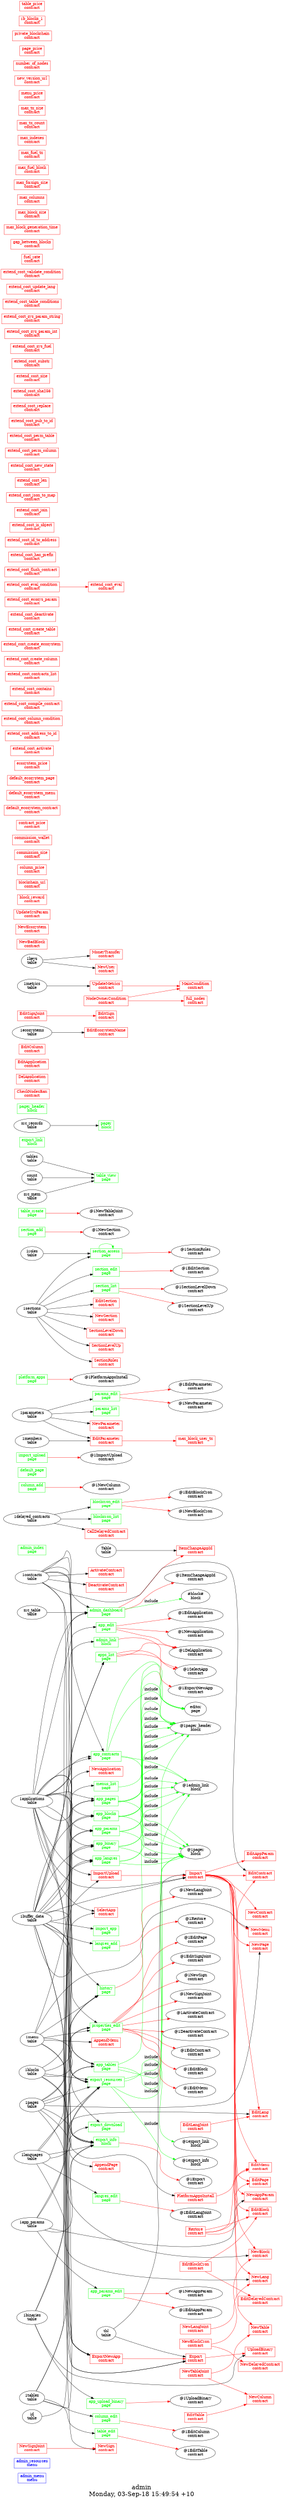 digraph G {
fontsize="24";
label="admin\nMonday, 03-Sep-18 15:49:54 +10";
nojustify=true;
ordering=out;
rankdir=LR;
size="30";
"admin_menu\nmenu" [color=blue, fontcolor=blue, group=menus, shape=record];
"admin_resources\nmenu" [color=blue, fontcolor=blue, group=menus, shape=record];
"admin_dashboard\npage" -> "ItemChangeAppId\ncontract"  [ color=red ]
"admin_dashboard\npage" -> "@1ItemChangeAppId\ncontract"  [ color=red ]
"1contracts\ntable" -> "admin_dashboard\npage"
"1applications\ntable" -> "admin_dashboard\npage"
"1buffer_data\ntable" -> "admin_dashboard\npage"
"src_table\ntable" -> "admin_dashboard\npage"
"admin_dashboard\npage" -> "#block#\nblock"  [ color=green, label=include ]
"admin_dashboard\npage" [color=green, fontcolor=green, group=pages, shape=record];
"admin_index\npage" [color=green, fontcolor=green, group=pages, shape=record];
"1buffer_data\ntable" -> "app_binary\npage"
"1applications\ntable" -> "app_binary\npage"
"1binaries\ntable" -> "app_binary\npage"
"app_binary\npage" -> "@1pager_header\nblock"  [ color=green, label=include ]
"app_binary\npage" -> "@1admin_link\nblock"  [ color=green, label=include ]
"app_binary\npage" -> "@1pager\nblock"  [ color=green, label=include ]
"app_binary\npage" [color=green, fontcolor=green, group=pages, shape=record];
"1buffer_data\ntable" -> "app_blocks\npage"
"1applications\ntable" -> "app_blocks\npage"
"1blocks\ntable" -> "app_blocks\npage"
"app_blocks\npage" -> "editor\npage"  [ color=green ]
"app_blocks\npage" -> "@1pager_header\nblock"  [ color=green, label=include ]
"app_blocks\npage" -> "@1admin_link\nblock"  [ color=green, label=include ]
"app_blocks\npage" -> "@1pager\nblock"  [ color=green, label=include ]
"app_blocks\npage" [color=green, fontcolor=green, group=pages, shape=record];
"1buffer_data\ntable" -> "app_contracts\npage"
"1applications\ntable" -> "app_contracts\npage"
"1contracts\ntable" -> "app_contracts\npage"
"app_contracts\npage" -> "editor\npage"  [ color=green ]
"app_contracts\npage" -> "@1pager_header\nblock"  [ color=green, label=include ]
"app_contracts\npage" -> "@1admin_link\nblock"  [ color=green, label=include ]
"app_contracts\npage" -> "@1pager\nblock"  [ color=green, label=include ]
"app_contracts\npage" [color=green, fontcolor=green, group=pages, shape=record];
"app_edit\npage" -> "@1DelApplication\ncontract"  [ color=red ]
"app_edit\npage" -> "@1EditApplication\ncontract"  [ color=red ]
"app_edit\npage" -> "@1NewApplication\ncontract"  [ color=red ]
"1applications\ntable" -> "app_edit\npage"
"app_edit\npage" [color=green, fontcolor=green, group=pages, shape=record];
"1buffer_data\ntable" -> "app_langres\npage"
"1applications\ntable" -> "app_langres\npage"
"1languages\ntable" -> "app_langres\npage"
"app_langres\npage" -> "@1pager_header\nblock"  [ color=green, label=include ]
"app_langres\npage" -> "@1admin_link\nblock"  [ color=green, label=include ]
"app_langres\npage" -> "@1pager\nblock"  [ color=green, label=include ]
"app_langres\npage" [color=green, fontcolor=green, group=pages, shape=record];
"1buffer_data\ntable" -> "app_pages\npage"
"1applications\ntable" -> "app_pages\npage"
"1pages\ntable" -> "app_pages\npage"
"app_pages\npage" -> "editor\npage"  [ color=green ]
"app_pages\npage" -> "@1pager_header\nblock"  [ color=green, label=include ]
"app_pages\npage" -> "@1admin_link\nblock"  [ color=green, label=include ]
"app_pages\npage" -> "@1pager\nblock"  [ color=green, label=include ]
"app_pages\npage" [color=green, fontcolor=green, group=pages, shape=record];
"1buffer_data\ntable" -> "app_params\npage"
"1applications\ntable" -> "app_params\npage"
"1app_params\ntable" -> "app_params\npage"
"app_params\npage" -> "@1pager_header\nblock"  [ color=green, label=include ]
"app_params\npage" -> "@1admin_link\nblock"  [ color=green, label=include ]
"app_params\npage" -> "@1pager\nblock"  [ color=green, label=include ]
"app_params\npage" [color=green, fontcolor=green, group=pages, shape=record];
"app_params_edit\npage" -> "@1NewAppParam\ncontract"  [ color=red ]
"app_params_edit\npage" -> "@1EditAppParam\ncontract"  [ color=red ]
"1app_params\ntable" -> "app_params_edit\npage"
"app_params_edit\npage" [color=green, fontcolor=green, group=pages, shape=record];
"1buffer_data\ntable" -> "app_tables\npage"
"1applications\ntable" -> "app_tables\npage"
"1tables\ntable" -> "app_tables\npage"
"id\ntable" -> "app_tables\npage"
"app_tables\npage" -> "@1pager_header\nblock"  [ color=green, label=include ]
"app_tables\npage" -> "@1admin_link\nblock"  [ color=green, label=include ]
"app_tables\npage" -> "@1pager\nblock"  [ color=green, label=include ]
"app_tables\npage" [color=green, fontcolor=green, group=pages, shape=record];
"app_upload_binary\npage" -> "@1UploadBinary\ncontract"  [ color=red ]
"1binaries\ntable" -> "app_upload_binary\npage"
"app_upload_binary\npage" [color=green, fontcolor=green, group=pages, shape=record];
"apps_list\npage" -> "@1DelApplication\ncontract"  [ color=red ]
"apps_list\npage" -> "@1ExportNewApp\ncontract"  [ color=red ]
"apps_list\npage" -> "@1SelectApp\ncontract"  [ color=red ]
"1applications\ntable" -> "apps_list\npage"
"1buffer_data\ntable" -> "apps_list\npage"
"apps_list\npage" [color=green, fontcolor=green, group=pages, shape=record];
"blockcron_edit\npage" -> "@1EditBlockCron\ncontract"  [ color=red ]
"blockcron_edit\npage" -> "@1NewBlockCron\ncontract"  [ color=red ]
"1delayed_contracts\ntable" -> "blockcron_edit\npage"
"blockcron_edit\npage" [color=green, fontcolor=green, group=pages, shape=record];
"1delayed_contracts\ntable" -> "blockcron_list\npage"
"blockcron_list\npage" [color=green, fontcolor=green, group=pages, shape=record];
"column_add\npage" -> "@1NewColumn\ncontract"  [ color=red ]
"column_add\npage" [color=green, fontcolor=green, group=pages, shape=record];
"column_edit\npage" -> "@1EditColumn\ncontract"  [ color=red ]
"1tables\ntable" -> "column_edit\npage"
"column_edit\npage" [color=green, fontcolor=green, group=pages, shape=record];
"default_page\npage" [color=green, fontcolor=green, group=pages, shape=record];
"1binaries\ntable" -> "export_download\npage"
"1buffer_data\ntable" -> "export_download\npage"
"export_download\npage" [color=green, fontcolor=green, group=pages, shape=record];
"1buffer_data\ntable" -> "export_resources\npage"
"1pages\ntable" -> "export_resources\npage"
"1blocks\ntable" -> "export_resources\npage"
"1menu\ntable" -> "export_resources\npage"
"1app_params\ntable" -> "export_resources\npage"
"1languages\ntable" -> "export_resources\npage"
"1contracts\ntable" -> "export_resources\npage"
"1tables\ntable" -> "export_resources\npage"
"export_resources\npage" -> "@1export_link\nblock"  [ color=green, label=include ]
"export_resources\npage" -> "@1pager_header\nblock"  [ color=green, label=include ]
"export_resources\npage" -> "@1pager\nblock"  [ color=green, label=include ]
"export_resources\npage" -> "@1export_info\nblock"  [ color=green, label=include ]
"export_resources\npage" [color=green, fontcolor=green, group=pages, shape=record];
"history\npage" -> "@1Restore\ncontract"  [ color=red ]
"1pages\ntable" -> "history\npage"
"1blocks\ntable" -> "history\npage"
"1contracts\ntable" -> "history\npage"
"1menu\ntable" -> "history\npage"
"history\npage" [color=green, fontcolor=green, group=pages, shape=record];
"1buffer_data\ntable" -> "import_app\npage"
"import_app\npage" [color=green, fontcolor=green, group=pages, shape=record];
"import_upload\npage" -> "@1ImportUpload\ncontract"  [ color=red ]
"import_upload\npage" [color=green, fontcolor=green, group=pages, shape=record];
"langres_add\npage" -> "@1NewLangJoint\ncontract"  [ color=red ]
"1buffer_data\ntable" -> "langres_add\npage"
"langres_add\npage" [color=green, fontcolor=green, group=pages, shape=record];
"langres_edit\npage" -> "@1EditLangJoint\ncontract"  [ color=red ]
"1languages\ntable" -> "langres_edit\npage"
"langres_edit\npage" [color=green, fontcolor=green, group=pages, shape=record];
"1menu\ntable" -> "menus_list\npage"
"menus_list\npage" -> "editor\npage"  [ color=green ]
"menus_list\npage" [color=green, fontcolor=green, group=pages, shape=record];
"params_edit\npage" -> "@1EditParameter\ncontract"  [ color=red ]
"params_edit\npage" -> "@1NewParameter\ncontract"  [ color=red ]
"1parameters\ntable" -> "params_edit\npage"
"params_edit\npage" [color=green, fontcolor=green, group=pages, shape=record];
"1parameters\ntable" -> "params_list\npage"
"params_list\npage" [color=green, fontcolor=green, group=pages, shape=record];
"platform_apps\npage" -> "@1PlatformAppsInstall\ncontract"  [ color=red ]
"platform_apps\npage" [color=green, fontcolor=green, group=pages, shape=record];
"properties_edit\npage" -> "@1EditPage\ncontract"  [ color=red ]
"properties_edit\npage" -> "@1EditSignJoint\ncontract"  [ color=red ]
"properties_edit\npage" -> "@1NewSign\ncontract"  [ color=red ]
"properties_edit\npage" -> "@1NewSignJoint\ncontract"  [ color=red ]
"properties_edit\npage" -> "@1ActivateContract\ncontract"  [ color=red ]
"properties_edit\npage" -> "@1DeactivateContract\ncontract"  [ color=red ]
"properties_edit\npage" -> "@1EditContract\ncontract"  [ color=red ]
"properties_edit\npage" -> "@1EditBlock\ncontract"  [ color=red ]
"properties_edit\npage" -> "@1EditMenu\ncontract"  [ color=red ]
"1pages\ntable" -> "properties_edit\npage"
"1menu\ntable" -> "properties_edit\npage"
"1contracts\ntable" -> "properties_edit\npage"
"1blocks\ntable" -> "properties_edit\npage"
"properties_edit\npage" [color=green, fontcolor=green, group=pages, shape=record];
"section_access\npage" -> "@1SectionRoles\ncontract"  [ color=red ]
"1sections\ntable" -> "section_access\npage"
"1roles\ntable" -> "section_access\npage"
"section_access\npage" -> "section_access\npage"  [ color=green ]
"section_access\npage" [color=green, fontcolor=green, group=pages, shape=record];
"section_add\npage" -> "@1NewSection\ncontract"  [ color=red ]
"section_add\npage" [color=green, fontcolor=green, group=pages, shape=record];
"section_edit\npage" -> "@1EditSection\ncontract"  [ color=red ]
"1sections\ntable" -> "section_edit\npage"
"section_edit\npage" [color=green, fontcolor=green, group=pages, shape=record];
"section_list\npage" -> "@1SectionLevelDown\ncontract"  [ color=red ]
"section_list\npage" -> "@1SectionLevelUp\ncontract"  [ color=red ]
"1sections\ntable" -> "section_list\npage"
"section_list\npage" [color=green, fontcolor=green, group=pages, shape=record];
"table_create\npage" -> "@1NewTableJoint\ncontract"  [ color=red ]
"table_create\npage" [color=green, fontcolor=green, group=pages, shape=record];
"table_edit\npage" -> "@1EditTable\ncontract"  [ color=red ]
"1tables\ntable" -> "table_edit\npage"
"table_edit\npage" [color=green, fontcolor=green, group=pages, shape=record];
"tables\ntable" -> "table_view\npage"
"count\ntable" -> "table_view\npage"
"src_mem\ntable" -> "table_view\npage"
"table_view\npage" [color=green, fontcolor=green, group=pages, shape=record];
"admin_link\nblock" -> "@1SelectApp\ncontract"  [ color=red ]
"1applications\ntable" -> "admin_link\nblock"
"admin_link\nblock" [color=green, fontcolor=green, group=blocks, shape=record];
"export_info\nblock" -> "@1Export\ncontract"  [ color=red ]
"1buffer_data\ntable" -> "export_info\nblock"
"1pages\ntable" -> "export_info\nblock"
"1blocks\ntable" -> "export_info\nblock"
"1app_params\ntable" -> "export_info\nblock"
"1languages\ntable" -> "export_info\nblock"
"1contracts\ntable" -> "export_info\nblock"
"1tables\ntable" -> "export_info\nblock"
"export_info\nblock" [color=green, fontcolor=green, group=blocks, shape=record];
"export_link\nblock" [color=green, fontcolor=green, group=blocks, shape=record];
"src_records\ntable" -> "pager\nblock"
"pager\nblock" [color=green, fontcolor=green, group=blocks, shape=record];
"pager_header\nblock" [color=green, fontcolor=green, group=blocks, shape=record];
"1contracts\ntable" -> "ActivateContract\ncontract"
"ActivateContract\ncontract" [color=red, fontcolor=red, group=contracts, shape=record];
"1menu\ntable" -> "AppendMenu\ncontract"
"AppendMenu\ncontract" [color=red, fontcolor=red, group=contracts, shape=record];
"1pages\ntable" -> "AppendPage\ncontract"
"AppendPage\ncontract" [color=red, fontcolor=red, group=contracts, shape=record];
"1delayed_contracts\ntable" -> "CallDelayedContract\ncontract"
"CallDelayedContract\ncontract" [color=red, fontcolor=red, group=contracts, shape=record];
"CheckNodesBan\ncontract" [color=red, fontcolor=red, group=contracts, shape=record];
"1contracts\ntable" -> "DeactivateContract\ncontract"
"DeactivateContract\ncontract" [color=red, fontcolor=red, group=contracts, shape=record];
"DelApplication\ncontract" [color=red, fontcolor=red, group=contracts, shape=record];
"EditAppParam\ncontract" [color=red, fontcolor=red, group=contracts, shape=record];
"EditApplication\ncontract" [color=red, fontcolor=red, group=contracts, shape=record];
"EditBlock\ncontract" [color=red, fontcolor=red, group=contracts, shape=record];
"EditBlockCron\ncontract" -> "EditBlock\ncontract"  [ color=red ]
"EditBlockCron\ncontract" -> "EditDelayedContract\ncontract"  [ color=red ]
"EditBlockCron\ncontract" [color=red, fontcolor=red, group=contracts, shape=record];
"EditColumn\ncontract" [color=red, fontcolor=red, group=contracts, shape=record];
"1contracts\ntable" -> "EditContract\ncontract"
"EditContract\ncontract" [color=red, fontcolor=red, group=contracts, shape=record];
"EditDelayedContract\ncontract" [color=red, fontcolor=red, group=contracts, shape=record];
"1ecosystems\ntable" -> "EditEcosystemName\ncontract"
"EditEcosystemName\ncontract" [color=red, fontcolor=red, group=contracts, shape=record];
"1languages\ntable" -> "EditLang\ncontract"
"EditLang\ncontract" [color=red, fontcolor=red, group=contracts, shape=record];
"EditLangJoint\ncontract" -> "EditLang\ncontract"  [ color=red ]
"EditLangJoint\ncontract" [color=red, fontcolor=red, group=contracts, shape=record];
"EditMenu\ncontract" [color=red, fontcolor=red, group=contracts, shape=record];
"EditPage\ncontract" [color=red, fontcolor=red, group=contracts, shape=record];
"EditParameter\ncontract" -> "max_block_user_tx\ncontract"  [ color=red ]
"1parameters\ntable" -> "EditParameter\ncontract"
"1members\ntable" -> "EditParameter\ncontract"
"EditParameter\ncontract" [color=red, fontcolor=red, group=contracts, shape=record];
"1sections\ntable" -> "EditSection\ncontract"
"EditSection\ncontract" [color=red, fontcolor=red, group=contracts, shape=record];
"EditSign\ncontract" [color=red, fontcolor=red, group=contracts, shape=record];
"EditSignJoint\ncontract" -> "EditSign\ncontract"  [ color=red ]
"EditSignJoint\ncontract" [color=red, fontcolor=red, group=contracts, shape=record];
"EditTable\ncontract" -> "NewColumn\ncontract"  [ color=red ]
"EditTable\ncontract" [color=red, fontcolor=red, group=contracts, shape=record];
"Export\ncontract" -> "UploadBinary\ncontract"  [ color=red ]
"tbl\ntable" -> "Export\ncontract"
"1buffer_data\ntable" -> "Export\ncontract"
"1applications\ntable" -> "Export\ncontract"
"Export\ncontract" [color=red, fontcolor=red, group=contracts, shape=record];
"ExportNewApp\ncontract" -> "Export\ncontract"  [ color=red ]
"1applications\ntable" -> "ExportNewApp\ncontract"
"1pages\ntable" -> "ExportNewApp\ncontract"
"1menu\ntable" -> "ExportNewApp\ncontract"
"1buffer_data\ntable" -> "ExportNewApp\ncontract"
"ExportNewApp\ncontract" [color=red, fontcolor=red, group=contracts, shape=record];
"Import\ncontract" -> "EditAppParam\ncontract"  [ color=red ]
"Import\ncontract" -> "EditBlock\ncontract"  [ color=red ]
"Import\ncontract" -> "EditContract\ncontract"  [ color=red ]
"Import\ncontract" -> "EditLang\ncontract"  [ color=red ]
"Import\ncontract" -> "EditMenu\ncontract"  [ color=red ]
"Import\ncontract" -> "EditPage\ncontract"  [ color=red ]
"Import\ncontract" -> "NewAppParam\ncontract"  [ color=red ]
"Import\ncontract" -> "NewBlock\ncontract"  [ color=red ]
"Import\ncontract" -> "NewContract\ncontract"  [ color=red ]
"Import\ncontract" -> "NewLang\ncontract"  [ color=red ]
"Import\ncontract" -> "NewMenu\ncontract"  [ color=red ]
"Import\ncontract" -> "NewPage\ncontract"  [ color=red ]
"Import\ncontract" -> "NewTable\ncontract"  [ color=red ]
"1buffer_data\ntable" -> "Import\ncontract"
"1applications\ntable" -> "Import\ncontract"
"tbl\ntable" -> "Import\ncontract"
"Import\ncontract" [color=red, fontcolor=red, group=contracts, shape=record];
"ImportUpload\ncontract" -> "Import\ncontract"  [ color=red ]
"1buffer_data\ntable" -> "ImportUpload\ncontract"
"1applications\ntable" -> "ImportUpload\ncontract"
"ImportUpload\ncontract" [color=red, fontcolor=red, group=contracts, shape=record];
"Table\ntable" -> "ItemChangeAppId\ncontract"
"ItemChangeAppId\ncontract" [color=red, fontcolor=red, group=contracts, shape=record];
"MainCondition\ncontract" [color=red, fontcolor=red, group=contracts, shape=record];
"1keys\ntable" -> "MoneyTransfer\ncontract"
"MoneyTransfer\ncontract" [color=red, fontcolor=red, group=contracts, shape=record];
"1app_params\ntable" -> "NewAppParam\ncontract"
"NewAppParam\ncontract" [color=red, fontcolor=red, group=contracts, shape=record];
"1applications\ntable" -> "NewApplication\ncontract"
"NewApplication\ncontract" [color=red, fontcolor=red, group=contracts, shape=record];
"NewBadBlock\ncontract" [color=red, fontcolor=red, group=contracts, shape=record];
"1blocks\ntable" -> "NewBlock\ncontract"
"NewBlock\ncontract" [color=red, fontcolor=red, group=contracts, shape=record];
"NewBlockCron\ncontract" -> "NewBlock\ncontract"  [ color=red ]
"NewBlockCron\ncontract" -> "NewDelayedContract\ncontract"  [ color=red ]
"NewBlockCron\ncontract" [color=red, fontcolor=red, group=contracts, shape=record];
"NewColumn\ncontract" [color=red, fontcolor=red, group=contracts, shape=record];
"NewContract\ncontract" [color=red, fontcolor=red, group=contracts, shape=record];
"NewDelayedContract\ncontract" [color=red, fontcolor=red, group=contracts, shape=record];
"NewEcosystem\ncontract" [color=red, fontcolor=red, group=contracts, shape=record];
"1languages\ntable" -> "NewLang\ncontract"
"NewLang\ncontract" [color=red, fontcolor=red, group=contracts, shape=record];
"NewLangJoint\ncontract" -> "NewLang\ncontract"  [ color=red ]
"NewLangJoint\ncontract" [color=red, fontcolor=red, group=contracts, shape=record];
"1menu\ntable" -> "NewMenu\ncontract"
"NewMenu\ncontract" [color=red, fontcolor=red, group=contracts, shape=record];
"1pages\ntable" -> "NewPage\ncontract"
"NewPage\ncontract" [color=red, fontcolor=red, group=contracts, shape=record];
"1parameters\ntable" -> "NewParameter\ncontract"
"NewParameter\ncontract" [color=red, fontcolor=red, group=contracts, shape=record];
"1sections\ntable" -> "NewSection\ncontract"
"NewSection\ncontract" [color=red, fontcolor=red, group=contracts, shape=record];
"1contracts\ntable" -> "NewSign\ncontract"
"NewSign\ncontract" [color=red, fontcolor=red, group=contracts, shape=record];
"NewSignJoint\ncontract" -> "NewSign\ncontract"  [ color=red ]
"NewSignJoint\ncontract" [color=red, fontcolor=red, group=contracts, shape=record];
"NewTable\ncontract" [color=red, fontcolor=red, group=contracts, shape=record];
"NewTableJoint\ncontract" -> "NewColumn\ncontract"  [ color=red ]
"NewTableJoint\ncontract" -> "NewTable\ncontract"  [ color=red ]
"NewTableJoint\ncontract" [color=red, fontcolor=red, group=contracts, shape=record];
"1keys\ntable" -> "NewUser\ncontract"
"NewUser\ncontract" [color=red, fontcolor=red, group=contracts, shape=record];
"NodeOwnerCondition\ncontract" -> "MainCondition\ncontract"  [ color=red ]
"NodeOwnerCondition\ncontract" -> "full_nodes\ncontract"  [ color=red ]
"NodeOwnerCondition\ncontract" [color=red, fontcolor=red, group=contracts, shape=record];
"PlatformAppsInstall\ncontract" -> "EditMenu\ncontract"  [ color=red ]
"1menu\ntable" -> "PlatformAppsInstall\ncontract"
"PlatformAppsInstall\ncontract" [color=red, fontcolor=red, group=contracts, shape=record];
"Restore\ncontract" -> "EditBlock\ncontract"  [ color=red ]
"Restore\ncontract" -> "EditContract\ncontract"  [ color=red ]
"Restore\ncontract" -> "EditMenu\ncontract"  [ color=red ]
"Restore\ncontract" -> "EditPage\ncontract"  [ color=red ]
"Restore\ncontract" [color=red, fontcolor=red, group=contracts, shape=record];
"1sections\ntable" -> "SectionLevelDown\ncontract"
"SectionLevelDown\ncontract" [color=red, fontcolor=red, group=contracts, shape=record];
"1sections\ntable" -> "SectionLevelUp\ncontract"
"SectionLevelUp\ncontract" [color=red, fontcolor=red, group=contracts, shape=record];
"1sections\ntable" -> "SectionRoles\ncontract"
"SectionRoles\ncontract" [color=red, fontcolor=red, group=contracts, shape=record];
"1applications\ntable" -> "SelectApp\ncontract"
"1buffer_data\ntable" -> "SelectApp\ncontract"
"SelectApp\ncontract" [color=red, fontcolor=red, group=contracts, shape=record];
"UpdateMetrics\ncontract" -> "MainCondition\ncontract"  [ color=red ]
"1metrics\ntable" -> "UpdateMetrics\ncontract"
"UpdateMetrics\ncontract" [color=red, fontcolor=red, group=contracts, shape=record];
"UpdateSysParam\ncontract" [color=red, fontcolor=red, group=contracts, shape=record];
"1binaries\ntable" -> "UploadBinary\ncontract"
"UploadBinary\ncontract" [color=red, fontcolor=red, group=contracts, shape=record];
"block_reward\ncontract" [color=red, fontcolor=red, group=contracts, shape=record];
"blockchain_url\ncontract" [color=red, fontcolor=red, group=contracts, shape=record];
"column_price\ncontract" [color=red, fontcolor=red, group=contracts, shape=record];
"commission_size\ncontract" [color=red, fontcolor=red, group=contracts, shape=record];
"commission_wallet\ncontract" [color=red, fontcolor=red, group=contracts, shape=record];
"contract_price\ncontract" [color=red, fontcolor=red, group=contracts, shape=record];
"default_ecosystem_contract\ncontract" [color=red, fontcolor=red, group=contracts, shape=record];
"default_ecosystem_menu\ncontract" [color=red, fontcolor=red, group=contracts, shape=record];
"default_ecosystem_page\ncontract" [color=red, fontcolor=red, group=contracts, shape=record];
"ecosystem_price\ncontract" [color=red, fontcolor=red, group=contracts, shape=record];
"extend_cost_activate\ncontract" [color=red, fontcolor=red, group=contracts, shape=record];
"extend_cost_address_to_id\ncontract" [color=red, fontcolor=red, group=contracts, shape=record];
"extend_cost_column_condition\ncontract" [color=red, fontcolor=red, group=contracts, shape=record];
"extend_cost_compile_contract\ncontract" [color=red, fontcolor=red, group=contracts, shape=record];
"extend_cost_contains\ncontract" [color=red, fontcolor=red, group=contracts, shape=record];
"extend_cost_contracts_list\ncontract" [color=red, fontcolor=red, group=contracts, shape=record];
"extend_cost_create_column\ncontract" [color=red, fontcolor=red, group=contracts, shape=record];
"extend_cost_create_ecosystem\ncontract" [color=red, fontcolor=red, group=contracts, shape=record];
"extend_cost_create_table\ncontract" [color=red, fontcolor=red, group=contracts, shape=record];
"extend_cost_deactivate\ncontract" [color=red, fontcolor=red, group=contracts, shape=record];
"extend_cost_ecosys_param\ncontract" [color=red, fontcolor=red, group=contracts, shape=record];
"extend_cost_eval\ncontract" [color=red, fontcolor=red, group=contracts, shape=record];
"extend_cost_eval_condition\ncontract" -> "extend_cost_eval\ncontract"  [ color=red ]
"extend_cost_eval_condition\ncontract" [color=red, fontcolor=red, group=contracts, shape=record];
"extend_cost_flush_contract\ncontract" [color=red, fontcolor=red, group=contracts, shape=record];
"extend_cost_has_prefix\ncontract" [color=red, fontcolor=red, group=contracts, shape=record];
"extend_cost_id_to_address\ncontract" [color=red, fontcolor=red, group=contracts, shape=record];
"extend_cost_is_object\ncontract" [color=red, fontcolor=red, group=contracts, shape=record];
"extend_cost_join\ncontract" [color=red, fontcolor=red, group=contracts, shape=record];
"extend_cost_json_to_map\ncontract" [color=red, fontcolor=red, group=contracts, shape=record];
"extend_cost_len\ncontract" [color=red, fontcolor=red, group=contracts, shape=record];
"extend_cost_new_state\ncontract" [color=red, fontcolor=red, group=contracts, shape=record];
"extend_cost_perm_column\ncontract" [color=red, fontcolor=red, group=contracts, shape=record];
"extend_cost_perm_table\ncontract" [color=red, fontcolor=red, group=contracts, shape=record];
"extend_cost_pub_to_id\ncontract" [color=red, fontcolor=red, group=contracts, shape=record];
"extend_cost_replace\ncontract" [color=red, fontcolor=red, group=contracts, shape=record];
"extend_cost_sha256\ncontract" [color=red, fontcolor=red, group=contracts, shape=record];
"extend_cost_size\ncontract" [color=red, fontcolor=red, group=contracts, shape=record];
"extend_cost_substr\ncontract" [color=red, fontcolor=red, group=contracts, shape=record];
"extend_cost_sys_fuel\ncontract" [color=red, fontcolor=red, group=contracts, shape=record];
"extend_cost_sys_param_int\ncontract" [color=red, fontcolor=red, group=contracts, shape=record];
"extend_cost_sys_param_string\ncontract" [color=red, fontcolor=red, group=contracts, shape=record];
"extend_cost_table_conditions\ncontract" [color=red, fontcolor=red, group=contracts, shape=record];
"extend_cost_update_lang\ncontract" [color=red, fontcolor=red, group=contracts, shape=record];
"extend_cost_validate_condition\ncontract" [color=red, fontcolor=red, group=contracts, shape=record];
"fuel_rate\ncontract" [color=red, fontcolor=red, group=contracts, shape=record];
"full_nodes\ncontract" [color=red, fontcolor=red, group=contracts, shape=record];
"gap_between_blocks\ncontract" [color=red, fontcolor=red, group=contracts, shape=record];
"max_block_generation_time\ncontract" [color=red, fontcolor=red, group=contracts, shape=record];
"max_block_size\ncontract" [color=red, fontcolor=red, group=contracts, shape=record];
"max_block_user_tx\ncontract" [color=red, fontcolor=red, group=contracts, shape=record];
"max_columns\ncontract" [color=red, fontcolor=red, group=contracts, shape=record];
"max_forsign_size\ncontract" [color=red, fontcolor=red, group=contracts, shape=record];
"max_fuel_block\ncontract" [color=red, fontcolor=red, group=contracts, shape=record];
"max_fuel_tx\ncontract" [color=red, fontcolor=red, group=contracts, shape=record];
"max_indexes\ncontract" [color=red, fontcolor=red, group=contracts, shape=record];
"max_tx_count\ncontract" [color=red, fontcolor=red, group=contracts, shape=record];
"max_tx_size\ncontract" [color=red, fontcolor=red, group=contracts, shape=record];
"menu_price\ncontract" [color=red, fontcolor=red, group=contracts, shape=record];
"new_version_url\ncontract" [color=red, fontcolor=red, group=contracts, shape=record];
"number_of_nodes\ncontract" [color=red, fontcolor=red, group=contracts, shape=record];
"page_price\ncontract" [color=red, fontcolor=red, group=contracts, shape=record];
"private_blockchain\ncontract" [color=red, fontcolor=red, group=contracts, shape=record];
"rb_blocks_1\ncontract" [color=red, fontcolor=red, group=contracts, shape=record];
"table_price\ncontract" [color=red, fontcolor=red, group=contracts, shape=record];
}
